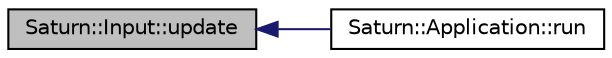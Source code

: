 digraph "Saturn::Input::update"
{
  edge [fontname="Helvetica",fontsize="10",labelfontname="Helvetica",labelfontsize="10"];
  node [fontname="Helvetica",fontsize="10",shape=record];
  rankdir="LR";
  Node9 [label="Saturn::Input::update",height=0.2,width=0.4,color="black", fillcolor="grey75", style="filled", fontcolor="black"];
  Node9 -> Node10 [dir="back",color="midnightblue",fontsize="10",style="solid",fontname="Helvetica"];
  Node10 [label="Saturn::Application::run",height=0.2,width=0.4,color="black", fillcolor="white", style="filled",URL="$class_saturn_1_1_application.html#acc0350b28c588e9156c34226035a7314"];
}
